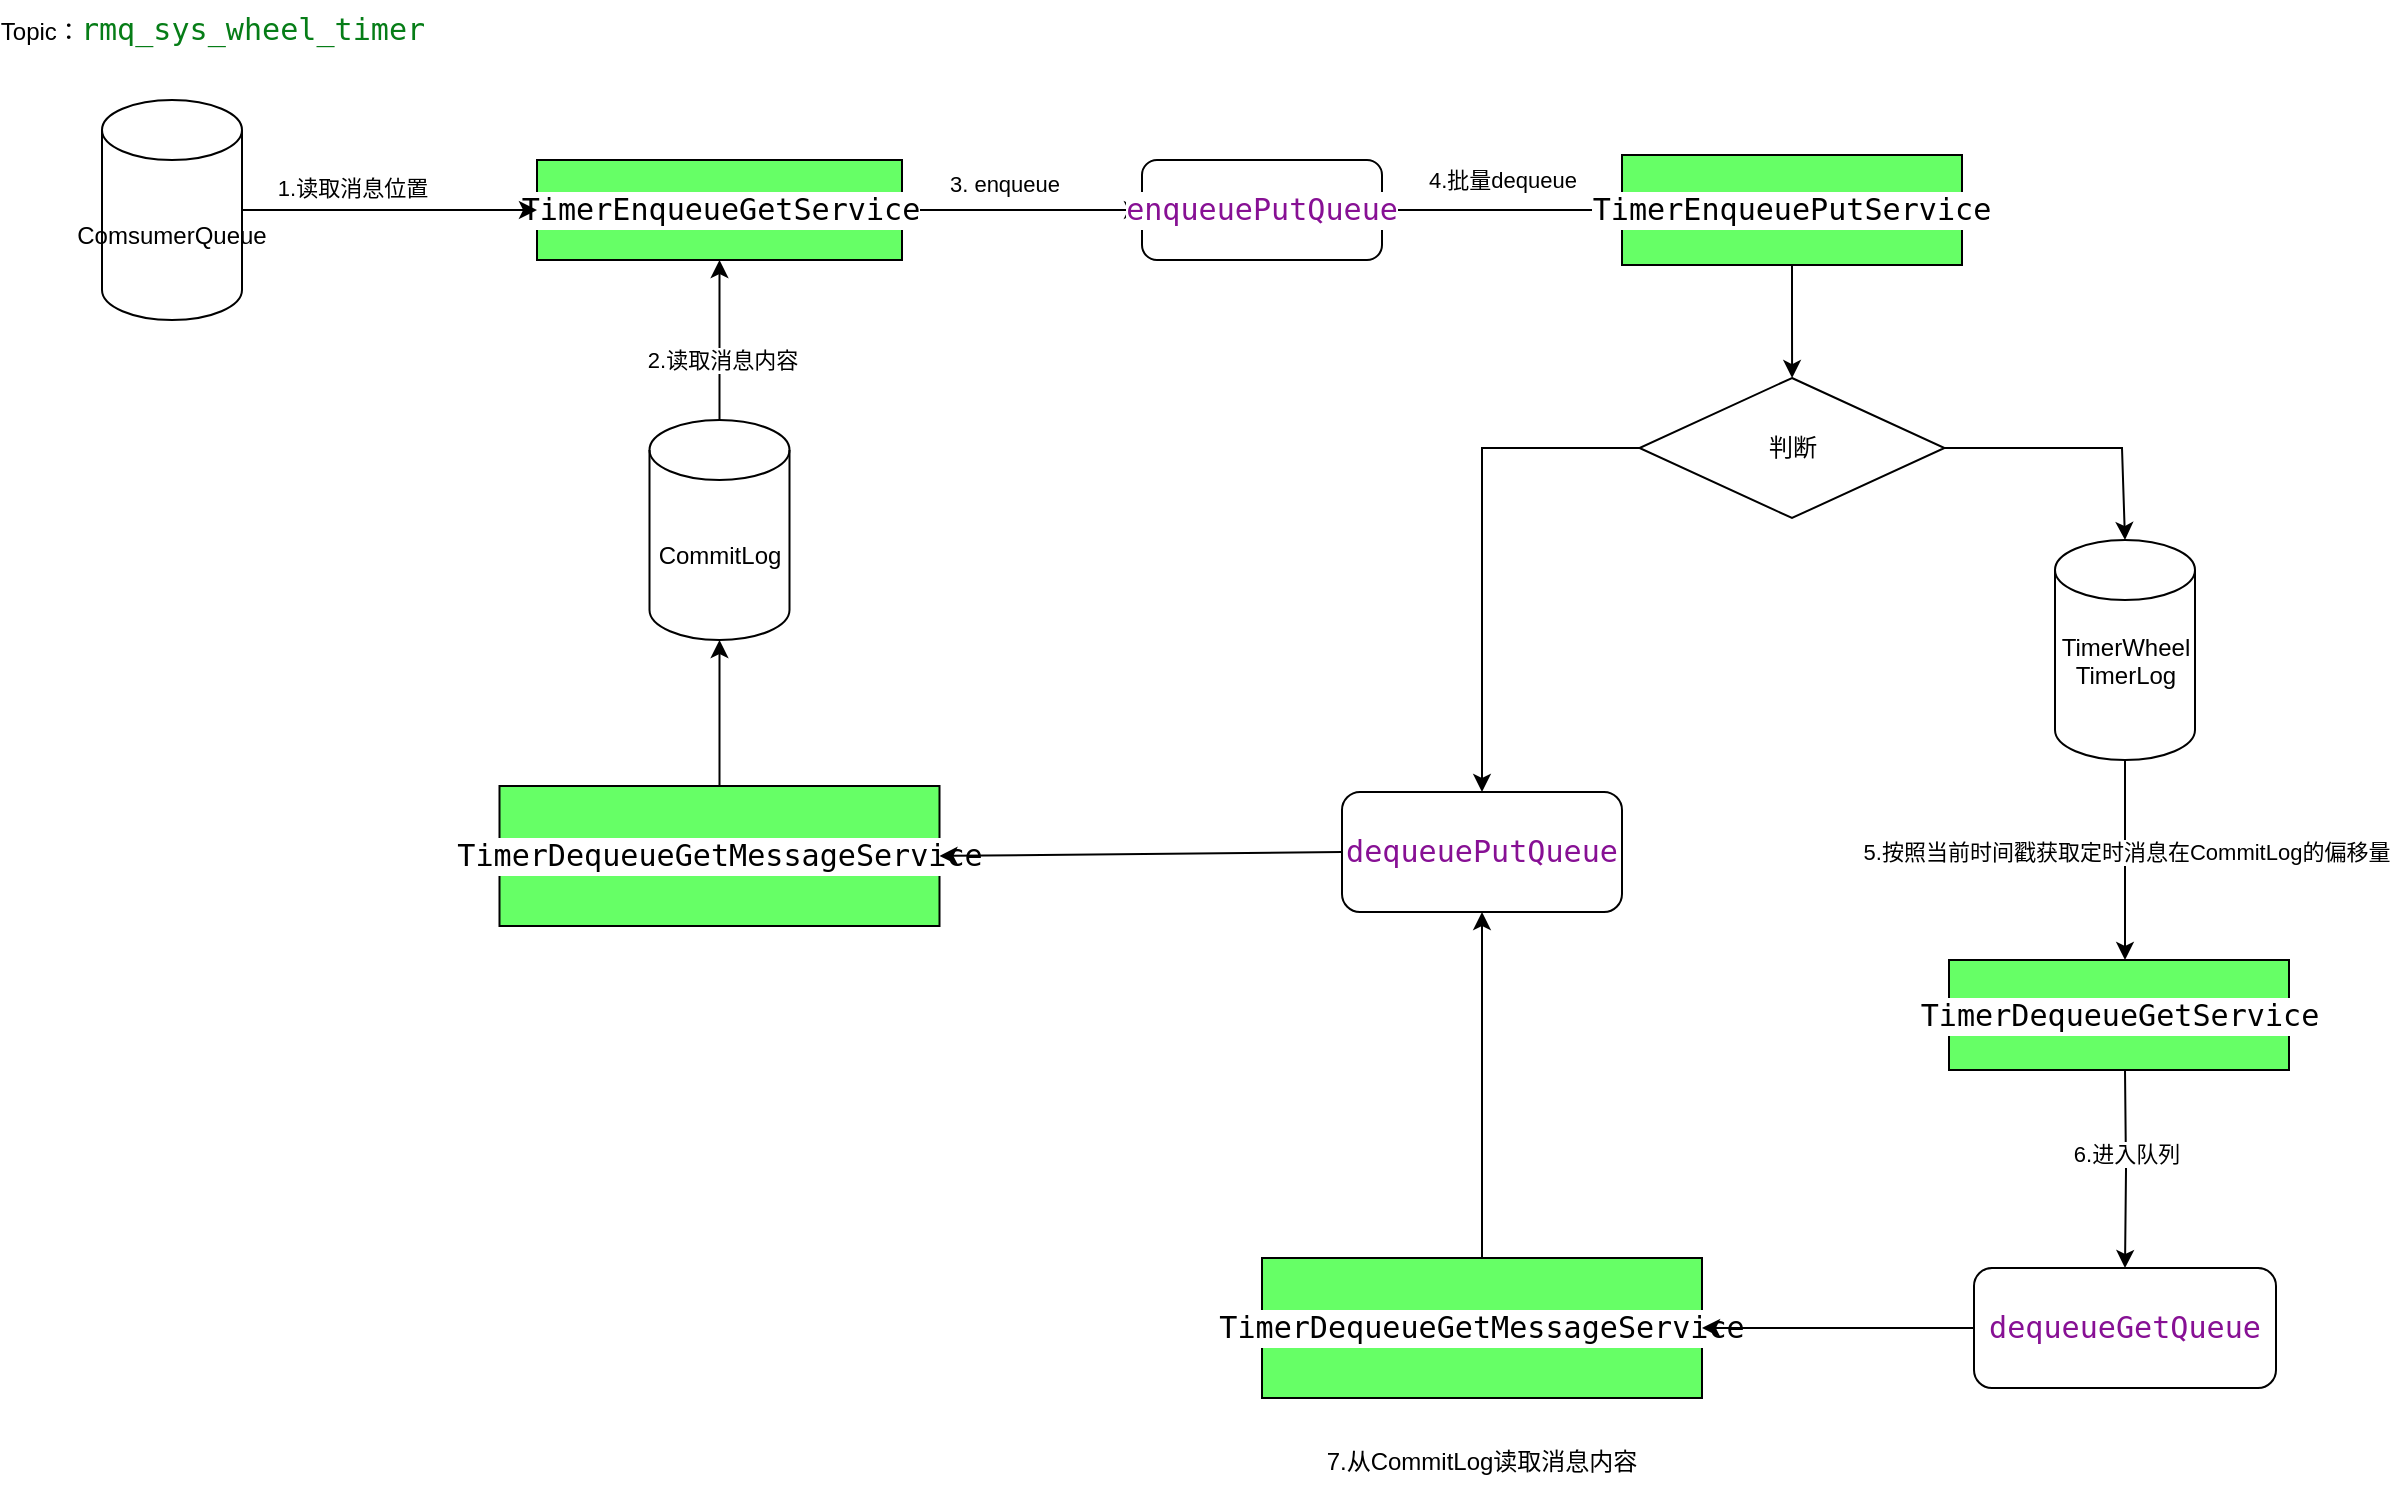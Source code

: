 <mxfile version="24.2.5" type="github">
  <diagram name="第 1 页" id="CFaM-rl-ZOH5OktTk7fv">
    <mxGraphModel dx="2389" dy="818" grid="1" gridSize="10" guides="1" tooltips="1" connect="1" arrows="1" fold="1" page="1" pageScale="1" pageWidth="827" pageHeight="1169" math="0" shadow="0">
      <root>
        <mxCell id="0" />
        <mxCell id="1" parent="0" />
        <mxCell id="jfIY2fFk3yskJFNDOf-c-1" value="CommitLog" style="shape=cylinder3;whiteSpace=wrap;html=1;boundedLbl=1;backgroundOutline=1;size=15;" parent="1" vertex="1">
          <mxGeometry x="-305.25" y="300" width="70" height="110" as="geometry" />
        </mxCell>
        <mxCell id="jfIY2fFk3yskJFNDOf-c-19" value="" style="edgeStyle=orthogonalEdgeStyle;rounded=0;orthogonalLoop=1;jettySize=auto;html=1;" parent="1" source="jfIY2fFk3yskJFNDOf-c-2" target="jfIY2fFk3yskJFNDOf-c-17" edge="1">
          <mxGeometry relative="1" as="geometry" />
        </mxCell>
        <mxCell id="jfIY2fFk3yskJFNDOf-c-24" value="3. enqueue" style="edgeLabel;html=1;align=center;verticalAlign=middle;resizable=0;points=[];" parent="jfIY2fFk3yskJFNDOf-c-19" vertex="1" connectable="0">
          <mxGeometry x="-0.179" y="-2" relative="1" as="geometry">
            <mxPoint x="1" y="-15" as="offset" />
          </mxGeometry>
        </mxCell>
        <mxCell id="jfIY2fFk3yskJFNDOf-c-2" value="&lt;div style=&quot;background-color:#ffffff;color:#080808&quot;&gt;&lt;pre style=&quot;font-family:&#39;JetBrains Mono&#39;,monospace;font-size:11.3pt;&quot;&gt;&lt;span style=&quot;color:#000000;&quot;&gt;TimerEnqueueGetService&lt;/span&gt;&lt;/pre&gt;&lt;/div&gt;" style="rounded=0;whiteSpace=wrap;html=1;fillColor=#66FF66;" parent="1" vertex="1">
          <mxGeometry x="-361.5" y="170" width="182.5" height="50" as="geometry" />
        </mxCell>
        <mxCell id="jfIY2fFk3yskJFNDOf-c-3" value="" style="endArrow=classic;html=1;rounded=0;entryX=0.5;entryY=1;entryDx=0;entryDy=0;" parent="1" source="jfIY2fFk3yskJFNDOf-c-1" target="jfIY2fFk3yskJFNDOf-c-2" edge="1">
          <mxGeometry width="50" height="50" relative="1" as="geometry">
            <mxPoint x="-269" y="260" as="sourcePoint" />
            <mxPoint x="-219" y="210" as="targetPoint" />
          </mxGeometry>
        </mxCell>
        <mxCell id="jfIY2fFk3yskJFNDOf-c-10" value="2.读取消息内容" style="edgeLabel;html=1;align=center;verticalAlign=middle;resizable=0;points=[];" parent="jfIY2fFk3yskJFNDOf-c-3" vertex="1" connectable="0">
          <mxGeometry x="-0.256" y="-1" relative="1" as="geometry">
            <mxPoint as="offset" />
          </mxGeometry>
        </mxCell>
        <mxCell id="jfIY2fFk3yskJFNDOf-c-4" value="ComsumerQueue" style="shape=cylinder3;whiteSpace=wrap;html=1;boundedLbl=1;backgroundOutline=1;size=15;" parent="1" vertex="1">
          <mxGeometry x="-579" y="140" width="70" height="110" as="geometry" />
        </mxCell>
        <mxCell id="jfIY2fFk3yskJFNDOf-c-6" value="" style="endArrow=classic;html=1;rounded=0;exitX=1;exitY=0.5;exitDx=0;exitDy=0;exitPerimeter=0;entryX=0;entryY=0.5;entryDx=0;entryDy=0;" parent="1" source="jfIY2fFk3yskJFNDOf-c-4" target="jfIY2fFk3yskJFNDOf-c-2" edge="1">
          <mxGeometry width="50" height="50" relative="1" as="geometry">
            <mxPoint x="-489" y="190" as="sourcePoint" />
            <mxPoint x="-439" y="140" as="targetPoint" />
          </mxGeometry>
        </mxCell>
        <mxCell id="jfIY2fFk3yskJFNDOf-c-15" value="1.读取消息位置" style="edgeLabel;html=1;align=center;verticalAlign=middle;resizable=0;points=[];" parent="jfIY2fFk3yskJFNDOf-c-6" vertex="1" connectable="0">
          <mxGeometry x="-0.258" y="-1" relative="1" as="geometry">
            <mxPoint y="-12" as="offset" />
          </mxGeometry>
        </mxCell>
        <mxCell id="jfIY2fFk3yskJFNDOf-c-16" value="Topic：&lt;span style=&quot;color: rgb(6, 125, 23); font-family: &amp;quot;JetBrains Mono&amp;quot;, monospace; font-size: 11.3pt; background-color: rgb(255, 255, 255);&quot;&gt;rmq_sys_&lt;/span&gt;&lt;span style=&quot;color: rgb(6, 125, 23); font-family: &amp;quot;JetBrains Mono&amp;quot;, monospace; font-size: 11.3pt; background-color: rgb(255, 255, 255);&quot;&gt;wheel_timer&lt;/span&gt;" style="text;html=1;align=center;verticalAlign=middle;resizable=0;points=[];autosize=1;strokeColor=none;fillColor=none;" parent="1" vertex="1">
          <mxGeometry x="-629" y="90" width="210" height="30" as="geometry" />
        </mxCell>
        <mxCell id="jfIY2fFk3yskJFNDOf-c-22" value="" style="edgeStyle=orthogonalEdgeStyle;rounded=0;orthogonalLoop=1;jettySize=auto;html=1;" parent="1" source="jfIY2fFk3yskJFNDOf-c-17" target="jfIY2fFk3yskJFNDOf-c-21" edge="1">
          <mxGeometry relative="1" as="geometry" />
        </mxCell>
        <mxCell id="jfIY2fFk3yskJFNDOf-c-25" value="4.批量dequeue" style="edgeLabel;html=1;align=center;verticalAlign=middle;resizable=0;points=[];" parent="jfIY2fFk3yskJFNDOf-c-22" vertex="1" connectable="0">
          <mxGeometry x="-0.191" y="2" relative="1" as="geometry">
            <mxPoint x="11" y="-13" as="offset" />
          </mxGeometry>
        </mxCell>
        <mxCell id="jfIY2fFk3yskJFNDOf-c-17" value="&lt;div style=&quot;background-color:#ffffff;color:#080808&quot;&gt;&lt;pre style=&quot;font-family:&#39;JetBrains Mono&#39;,monospace;font-size:11.3pt;&quot;&gt;&lt;span style=&quot;color:#871094;&quot;&gt;enqueuePutQueue&lt;/span&gt;&lt;/pre&gt;&lt;/div&gt;" style="rounded=1;whiteSpace=wrap;html=1;" parent="1" vertex="1">
          <mxGeometry x="-59" y="170" width="120" height="50" as="geometry" />
        </mxCell>
        <mxCell id="jfIY2fFk3yskJFNDOf-c-27" value="" style="edgeStyle=orthogonalEdgeStyle;rounded=0;orthogonalLoop=1;jettySize=auto;html=1;exitX=0;exitY=0.5;exitDx=0;exitDy=0;" parent="1" source="jfIY2fFk3yskJFNDOf-c-29" target="jfIY2fFk3yskJFNDOf-c-26" edge="1">
          <mxGeometry relative="1" as="geometry">
            <mxPoint x="271" y="279" as="sourcePoint" />
          </mxGeometry>
        </mxCell>
        <mxCell id="jfIY2fFk3yskJFNDOf-c-30" value="" style="edgeStyle=orthogonalEdgeStyle;rounded=0;orthogonalLoop=1;jettySize=auto;html=1;" parent="1" source="jfIY2fFk3yskJFNDOf-c-21" target="jfIY2fFk3yskJFNDOf-c-29" edge="1">
          <mxGeometry relative="1" as="geometry" />
        </mxCell>
        <mxCell id="jfIY2fFk3yskJFNDOf-c-21" value="&lt;div style=&quot;background-color:#ffffff;color:#080808&quot;&gt;&lt;pre style=&quot;font-family:&#39;JetBrains Mono&#39;,monospace;font-size:11.3pt;&quot;&gt;&lt;div&gt;&lt;pre style=&quot;font-family:&#39;JetBrains Mono&#39;,monospace;font-size:11.3pt;&quot;&gt;&lt;span style=&quot;color:#000000;&quot;&gt;TimerEnqueuePutService&lt;/span&gt;&lt;/pre&gt;&lt;/div&gt;&lt;/pre&gt;&lt;/div&gt;" style="rounded=0;whiteSpace=wrap;html=1;fillColor=#66FF66;" parent="1" vertex="1">
          <mxGeometry x="181" y="167.5" width="170" height="55" as="geometry" />
        </mxCell>
        <mxCell id="jfIY2fFk3yskJFNDOf-c-26" value="&lt;div style=&quot;background-color:#ffffff;color:#080808&quot;&gt;&lt;pre style=&quot;font-family:&#39;JetBrains Mono&#39;,monospace;font-size:11.3pt;&quot;&gt;&lt;span style=&quot;color:#871094;&quot;&gt;dequeuePutQueue&lt;/span&gt;&lt;/pre&gt;&lt;/div&gt;" style="rounded=1;whiteSpace=wrap;html=1;" parent="1" vertex="1">
          <mxGeometry x="41" y="486" width="140" height="60" as="geometry" />
        </mxCell>
        <mxCell id="jfIY2fFk3yskJFNDOf-c-33" value="" style="edgeStyle=orthogonalEdgeStyle;rounded=0;orthogonalLoop=1;jettySize=auto;html=1;exitX=0.5;exitY=1;exitDx=0;exitDy=0;exitPerimeter=0;" parent="1" source="M-hy6htyazbz03OhLpj9-17" edge="1">
          <mxGeometry relative="1" as="geometry">
            <mxPoint x="432.5" y="468" as="sourcePoint" />
            <mxPoint x="432.5" y="570" as="targetPoint" />
          </mxGeometry>
        </mxCell>
        <mxCell id="M-hy6htyazbz03OhLpj9-2" value="5.按照当前时间戳获取定时消息在CommitLog的偏移量" style="edgeLabel;html=1;align=center;verticalAlign=middle;resizable=0;points=[];" vertex="1" connectable="0" parent="jfIY2fFk3yskJFNDOf-c-33">
          <mxGeometry x="-0.082" relative="1" as="geometry">
            <mxPoint as="offset" />
          </mxGeometry>
        </mxCell>
        <mxCell id="jfIY2fFk3yskJFNDOf-c-29" value="判断" style="rhombus;whiteSpace=wrap;html=1;" parent="1" vertex="1">
          <mxGeometry x="189.75" y="279" width="152.5" height="70" as="geometry" />
        </mxCell>
        <mxCell id="jfIY2fFk3yskJFNDOf-c-31" value="" style="endArrow=classic;html=1;rounded=0;exitX=1;exitY=0.5;exitDx=0;exitDy=0;entryX=0.5;entryY=0;entryDx=0;entryDy=0;entryPerimeter=0;" parent="1" source="jfIY2fFk3yskJFNDOf-c-29" target="M-hy6htyazbz03OhLpj9-17" edge="1">
          <mxGeometry width="50" height="50" relative="1" as="geometry">
            <mxPoint x="81" y="359" as="sourcePoint" />
            <mxPoint x="429.5" y="408" as="targetPoint" />
            <Array as="points">
              <mxPoint x="431" y="314" />
            </Array>
          </mxGeometry>
        </mxCell>
        <mxCell id="M-hy6htyazbz03OhLpj9-3" value="" style="edgeStyle=orthogonalEdgeStyle;rounded=0;orthogonalLoop=1;jettySize=auto;html=1;" edge="1" parent="1" target="M-hy6htyazbz03OhLpj9-1">
          <mxGeometry relative="1" as="geometry">
            <mxPoint x="432.5" y="625" as="sourcePoint" />
          </mxGeometry>
        </mxCell>
        <mxCell id="M-hy6htyazbz03OhLpj9-4" value="6.进入队列" style="edgeLabel;html=1;align=center;verticalAlign=middle;resizable=0;points=[];" vertex="1" connectable="0" parent="M-hy6htyazbz03OhLpj9-3">
          <mxGeometry x="-0.156" relative="1" as="geometry">
            <mxPoint as="offset" />
          </mxGeometry>
        </mxCell>
        <mxCell id="jfIY2fFk3yskJFNDOf-c-32" value="&lt;div style=&quot;background-color:#ffffff;color:#080808&quot;&gt;&lt;pre style=&quot;font-family:&#39;JetBrains Mono&#39;,monospace;font-size:11.3pt;&quot;&gt;&lt;div&gt;&lt;pre style=&quot;font-family:&#39;JetBrains Mono&#39;,monospace;font-size:11.3pt;&quot;&gt;&lt;span style=&quot;color:#000000;&quot;&gt;TimerDequeueGetService&lt;/span&gt;&lt;/pre&gt;&lt;/div&gt;&lt;/pre&gt;&lt;/div&gt;" style="rounded=0;whiteSpace=wrap;html=1;fillColor=#66FF66;" parent="1" vertex="1">
          <mxGeometry x="344.5" y="570" width="170" height="55" as="geometry" />
        </mxCell>
        <mxCell id="M-hy6htyazbz03OhLpj9-1" value="&lt;div style=&quot;background-color:#ffffff;color:#080808&quot;&gt;&lt;pre style=&quot;font-family:&#39;JetBrains Mono&#39;,monospace;font-size:11.3pt;&quot;&gt;&lt;span style=&quot;color:#871094;&quot;&gt;dequeueGetQueue&lt;/span&gt;&lt;/pre&gt;&lt;/div&gt;" style="rounded=1;whiteSpace=wrap;html=1;" vertex="1" parent="1">
          <mxGeometry x="357" y="724" width="151" height="60" as="geometry" />
        </mxCell>
        <mxCell id="M-hy6htyazbz03OhLpj9-5" value="&lt;div style=&quot;background-color:#ffffff;color:#080808&quot;&gt;&lt;pre style=&quot;font-family:&#39;JetBrains Mono&#39;,monospace;font-size:11.3pt;&quot;&gt;&lt;span style=&quot;color:#000000;&quot;&gt;TimerDequeueGetMessageService&lt;/span&gt;&lt;/pre&gt;&lt;/div&gt;" style="rounded=0;whiteSpace=wrap;html=1;fillColor=#66FF66;" vertex="1" parent="1">
          <mxGeometry x="1" y="719" width="220" height="70" as="geometry" />
        </mxCell>
        <mxCell id="M-hy6htyazbz03OhLpj9-6" value="" style="endArrow=classic;html=1;rounded=0;entryX=1;entryY=0.5;entryDx=0;entryDy=0;exitX=0;exitY=0.5;exitDx=0;exitDy=0;" edge="1" parent="1" source="M-hy6htyazbz03OhLpj9-1" target="M-hy6htyazbz03OhLpj9-5">
          <mxGeometry width="50" height="50" relative="1" as="geometry">
            <mxPoint x="-50" y="486" as="sourcePoint" />
            <mxPoint y="436" as="targetPoint" />
          </mxGeometry>
        </mxCell>
        <mxCell id="M-hy6htyazbz03OhLpj9-10" value="" style="endArrow=classic;html=1;rounded=0;exitX=0.5;exitY=0;exitDx=0;exitDy=0;entryX=0.5;entryY=1;entryDx=0;entryDy=0;" edge="1" parent="1" source="M-hy6htyazbz03OhLpj9-5" target="jfIY2fFk3yskJFNDOf-c-26">
          <mxGeometry width="50" height="50" relative="1" as="geometry">
            <mxPoint x="-130" y="806" as="sourcePoint" />
            <mxPoint x="-80" y="756" as="targetPoint" />
          </mxGeometry>
        </mxCell>
        <mxCell id="M-hy6htyazbz03OhLpj9-13" value="7.从CommitLog读取消息内容" style="text;html=1;align=center;verticalAlign=middle;whiteSpace=wrap;rounded=0;" vertex="1" parent="1">
          <mxGeometry x="11" y="806" width="200" height="30" as="geometry" />
        </mxCell>
        <mxCell id="M-hy6htyazbz03OhLpj9-15" value="" style="edgeStyle=orthogonalEdgeStyle;rounded=0;orthogonalLoop=1;jettySize=auto;html=1;" edge="1" parent="1" source="M-hy6htyazbz03OhLpj9-14" target="jfIY2fFk3yskJFNDOf-c-1">
          <mxGeometry relative="1" as="geometry" />
        </mxCell>
        <mxCell id="M-hy6htyazbz03OhLpj9-14" value="&lt;div style=&quot;background-color:#ffffff;color:#080808&quot;&gt;&lt;pre style=&quot;font-family:&#39;JetBrains Mono&#39;,monospace;font-size:11.3pt;&quot;&gt;&lt;span style=&quot;color:#000000;&quot;&gt;TimerDequeueGetMessageService&lt;/span&gt;&lt;/pre&gt;&lt;/div&gt;" style="rounded=0;whiteSpace=wrap;html=1;fillColor=#66FF66;" vertex="1" parent="1">
          <mxGeometry x="-380.25" y="483" width="220" height="70" as="geometry" />
        </mxCell>
        <mxCell id="M-hy6htyazbz03OhLpj9-16" value="" style="endArrow=classic;html=1;rounded=0;entryX=1;entryY=0.5;entryDx=0;entryDy=0;exitX=0;exitY=0.5;exitDx=0;exitDy=0;" edge="1" parent="1" source="jfIY2fFk3yskJFNDOf-c-26" target="M-hy6htyazbz03OhLpj9-14">
          <mxGeometry width="50" height="50" relative="1" as="geometry">
            <mxPoint x="-50" y="490" as="sourcePoint" />
            <mxPoint y="440" as="targetPoint" />
          </mxGeometry>
        </mxCell>
        <mxCell id="M-hy6htyazbz03OhLpj9-17" value="TimerWheel&lt;div&gt;TimerLog&lt;/div&gt;&lt;div&gt;&lt;br&gt;&lt;/div&gt;" style="shape=cylinder3;whiteSpace=wrap;html=1;boundedLbl=1;backgroundOutline=1;size=15;" vertex="1" parent="1">
          <mxGeometry x="397.5" y="360" width="70" height="110" as="geometry" />
        </mxCell>
      </root>
    </mxGraphModel>
  </diagram>
</mxfile>
